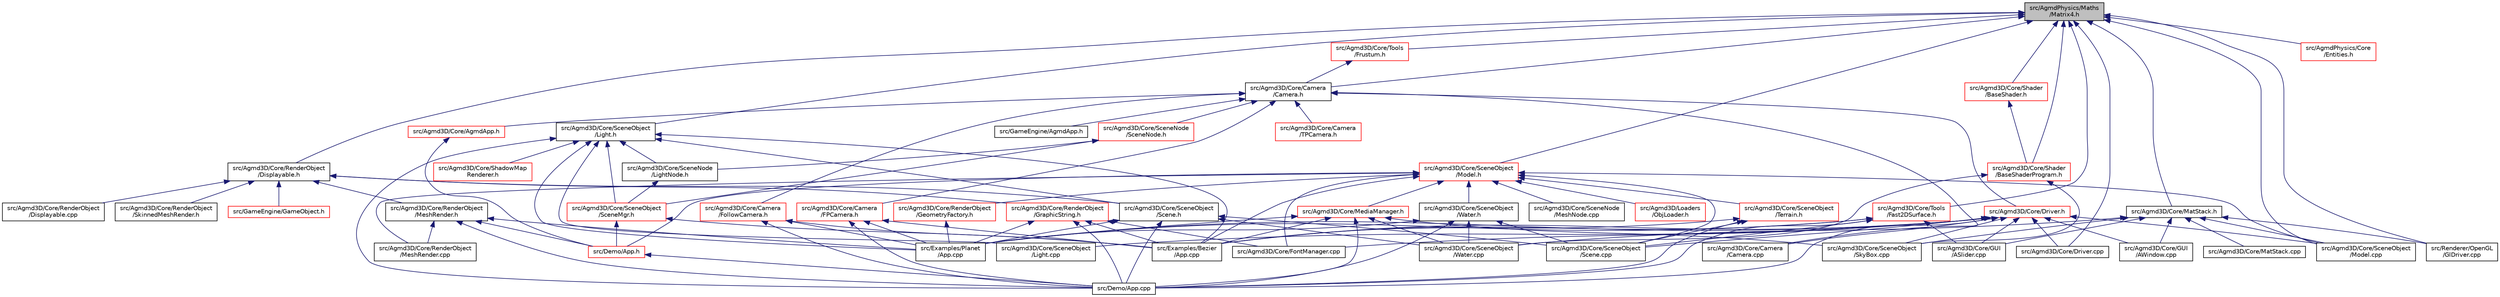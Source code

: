 digraph "src/AgmdPhysics/Maths/Matrix4.h"
{
  edge [fontname="Helvetica",fontsize="10",labelfontname="Helvetica",labelfontsize="10"];
  node [fontname="Helvetica",fontsize="10",shape=record];
  Node1 [label="src/AgmdPhysics/Maths\l/Matrix4.h",height=0.2,width=0.4,color="black", fillcolor="grey75", style="filled" fontcolor="black"];
  Node1 -> Node2 [dir="back",color="midnightblue",fontsize="10",style="solid",fontname="Helvetica"];
  Node2 [label="src/Agmd3D/Core/Camera\l/Camera.h",height=0.2,width=0.4,color="black", fillcolor="white", style="filled",URL="$_camera_8h.html"];
  Node2 -> Node3 [dir="back",color="midnightblue",fontsize="10",style="solid",fontname="Helvetica"];
  Node3 [label="src/Agmd3D/Core/AgmdApp.h",height=0.2,width=0.4,color="red", fillcolor="white", style="filled",URL="$_agmd3_d_2_core_2_agmd_app_8h.html"];
  Node3 -> Node4 [dir="back",color="midnightblue",fontsize="10",style="solid",fontname="Helvetica"];
  Node4 [label="src/Demo/App.h",height=0.2,width=0.4,color="red", fillcolor="white", style="filled",URL="$_demo_2_app_8h.html"];
  Node4 -> Node5 [dir="back",color="midnightblue",fontsize="10",style="solid",fontname="Helvetica"];
  Node5 [label="src/Demo/App.cpp",height=0.2,width=0.4,color="black", fillcolor="white", style="filled",URL="$_demo_2_app_8cpp.html"];
  Node2 -> Node6 [dir="back",color="midnightblue",fontsize="10",style="solid",fontname="Helvetica"];
  Node6 [label="src/Agmd3D/Core/Camera\l/Camera.cpp",height=0.2,width=0.4,color="black", fillcolor="white", style="filled",URL="$_camera_8cpp.html"];
  Node2 -> Node7 [dir="back",color="midnightblue",fontsize="10",style="solid",fontname="Helvetica"];
  Node7 [label="src/Agmd3D/Core/Camera\l/FollowCamera.h",height=0.2,width=0.4,color="red", fillcolor="white", style="filled",URL="$_follow_camera_8h.html"];
  Node7 -> Node5 [dir="back",color="midnightblue",fontsize="10",style="solid",fontname="Helvetica"];
  Node7 -> Node8 [dir="back",color="midnightblue",fontsize="10",style="solid",fontname="Helvetica"];
  Node8 [label="src/Examples/Bezier\l/App.cpp",height=0.2,width=0.4,color="black", fillcolor="white", style="filled",URL="$_examples_2_bezier_2_app_8cpp.html"];
  Node7 -> Node9 [dir="back",color="midnightblue",fontsize="10",style="solid",fontname="Helvetica"];
  Node9 [label="src/Examples/Planet\l/App.cpp",height=0.2,width=0.4,color="black", fillcolor="white", style="filled",URL="$_examples_2_planet_2_app_8cpp.html"];
  Node2 -> Node10 [dir="back",color="midnightblue",fontsize="10",style="solid",fontname="Helvetica"];
  Node10 [label="src/Agmd3D/Core/Camera\l/FPCamera.h",height=0.2,width=0.4,color="red", fillcolor="white", style="filled",URL="$_f_p_camera_8h.html"];
  Node10 -> Node5 [dir="back",color="midnightblue",fontsize="10",style="solid",fontname="Helvetica"];
  Node10 -> Node8 [dir="back",color="midnightblue",fontsize="10",style="solid",fontname="Helvetica"];
  Node10 -> Node9 [dir="back",color="midnightblue",fontsize="10",style="solid",fontname="Helvetica"];
  Node2 -> Node11 [dir="back",color="midnightblue",fontsize="10",style="solid",fontname="Helvetica"];
  Node11 [label="src/Agmd3D/Core/Camera\l/TPCamera.h",height=0.2,width=0.4,color="red", fillcolor="white", style="filled",URL="$_t_p_camera_8h.html"];
  Node2 -> Node12 [dir="back",color="midnightblue",fontsize="10",style="solid",fontname="Helvetica"];
  Node12 [label="src/Agmd3D/Core/Driver.h",height=0.2,width=0.4,color="red", fillcolor="white", style="filled",URL="$_driver_8h.html"];
  Node12 -> Node6 [dir="back",color="midnightblue",fontsize="10",style="solid",fontname="Helvetica"];
  Node12 -> Node13 [dir="back",color="midnightblue",fontsize="10",style="solid",fontname="Helvetica"];
  Node13 [label="src/Agmd3D/Core/Driver.cpp",height=0.2,width=0.4,color="black", fillcolor="white", style="filled",URL="$_driver_8cpp.html"];
  Node12 -> Node14 [dir="back",color="midnightblue",fontsize="10",style="solid",fontname="Helvetica"];
  Node14 [label="src/Agmd3D/Core/FontManager.cpp",height=0.2,width=0.4,color="black", fillcolor="white", style="filled",URL="$_font_manager_8cpp.html"];
  Node12 -> Node15 [dir="back",color="midnightblue",fontsize="10",style="solid",fontname="Helvetica"];
  Node15 [label="src/Agmd3D/Core/GUI\l/ASlider.cpp",height=0.2,width=0.4,color="black", fillcolor="white", style="filled",URL="$_a_slider_8cpp.html"];
  Node12 -> Node16 [dir="back",color="midnightblue",fontsize="10",style="solid",fontname="Helvetica"];
  Node16 [label="src/Agmd3D/Core/GUI\l/AWindow.cpp",height=0.2,width=0.4,color="black", fillcolor="white", style="filled",URL="$_a_window_8cpp.html"];
  Node12 -> Node17 [dir="back",color="midnightblue",fontsize="10",style="solid",fontname="Helvetica"];
  Node17 [label="src/Agmd3D/Core/SceneObject\l/Light.cpp",height=0.2,width=0.4,color="black", fillcolor="white", style="filled",URL="$_light_8cpp.html"];
  Node12 -> Node18 [dir="back",color="midnightblue",fontsize="10",style="solid",fontname="Helvetica"];
  Node18 [label="src/Agmd3D/Core/SceneObject\l/Model.cpp",height=0.2,width=0.4,color="black", fillcolor="white", style="filled",URL="$_model_8cpp.html"];
  Node12 -> Node19 [dir="back",color="midnightblue",fontsize="10",style="solid",fontname="Helvetica"];
  Node19 [label="src/Agmd3D/Core/SceneObject\l/Scene.cpp",height=0.2,width=0.4,color="black", fillcolor="white", style="filled",URL="$_scene_8cpp.html"];
  Node12 -> Node20 [dir="back",color="midnightblue",fontsize="10",style="solid",fontname="Helvetica"];
  Node20 [label="src/Agmd3D/Core/SceneObject\l/SkyBox.cpp",height=0.2,width=0.4,color="black", fillcolor="white", style="filled",URL="$_sky_box_8cpp.html"];
  Node12 -> Node5 [dir="back",color="midnightblue",fontsize="10",style="solid",fontname="Helvetica"];
  Node12 -> Node8 [dir="back",color="midnightblue",fontsize="10",style="solid",fontname="Helvetica"];
  Node12 -> Node9 [dir="back",color="midnightblue",fontsize="10",style="solid",fontname="Helvetica"];
  Node2 -> Node21 [dir="back",color="midnightblue",fontsize="10",style="solid",fontname="Helvetica"];
  Node21 [label="src/Agmd3D/Core/SceneNode\l/SceneNode.h",height=0.2,width=0.4,color="red", fillcolor="white", style="filled",URL="$_scene_node_8h.html"];
  Node21 -> Node22 [dir="back",color="midnightblue",fontsize="10",style="solid",fontname="Helvetica"];
  Node22 [label="src/Agmd3D/Core/SceneNode\l/LightNode.h",height=0.2,width=0.4,color="black", fillcolor="white", style="filled",URL="$_light_node_8h.html"];
  Node22 -> Node23 [dir="back",color="midnightblue",fontsize="10",style="solid",fontname="Helvetica"];
  Node23 [label="src/Agmd3D/Core/SceneObject\l/SceneMgr.h",height=0.2,width=0.4,color="red", fillcolor="white", style="filled",URL="$_scene_mgr_8h.html"];
  Node23 -> Node4 [dir="back",color="midnightblue",fontsize="10",style="solid",fontname="Helvetica"];
  Node23 -> Node8 [dir="back",color="midnightblue",fontsize="10",style="solid",fontname="Helvetica"];
  Node21 -> Node23 [dir="back",color="midnightblue",fontsize="10",style="solid",fontname="Helvetica"];
  Node2 -> Node24 [dir="back",color="midnightblue",fontsize="10",style="solid",fontname="Helvetica"];
  Node24 [label="src/GameEngine/AgmdApp.h",height=0.2,width=0.4,color="black", fillcolor="white", style="filled",URL="$_game_engine_2_agmd_app_8h.html"];
  Node1 -> Node13 [dir="back",color="midnightblue",fontsize="10",style="solid",fontname="Helvetica"];
  Node1 -> Node25 [dir="back",color="midnightblue",fontsize="10",style="solid",fontname="Helvetica"];
  Node25 [label="src/Agmd3D/Core/MatStack.h",height=0.2,width=0.4,color="black", fillcolor="white", style="filled",URL="$_mat_stack_8h.html"];
  Node25 -> Node15 [dir="back",color="midnightblue",fontsize="10",style="solid",fontname="Helvetica"];
  Node25 -> Node16 [dir="back",color="midnightblue",fontsize="10",style="solid",fontname="Helvetica"];
  Node25 -> Node26 [dir="back",color="midnightblue",fontsize="10",style="solid",fontname="Helvetica"];
  Node26 [label="src/Agmd3D/Core/MatStack.cpp",height=0.2,width=0.4,color="black", fillcolor="white", style="filled",URL="$_mat_stack_8cpp.html"];
  Node25 -> Node18 [dir="back",color="midnightblue",fontsize="10",style="solid",fontname="Helvetica"];
  Node25 -> Node20 [dir="back",color="midnightblue",fontsize="10",style="solid",fontname="Helvetica"];
  Node25 -> Node27 [dir="back",color="midnightblue",fontsize="10",style="solid",fontname="Helvetica"];
  Node27 [label="src/Agmd3D/Core/SceneObject\l/Water.cpp",height=0.2,width=0.4,color="black", fillcolor="white", style="filled",URL="$_water_8cpp.html"];
  Node25 -> Node28 [dir="back",color="midnightblue",fontsize="10",style="solid",fontname="Helvetica"];
  Node28 [label="src/Renderer/OpenGL\l/GlDriver.cpp",height=0.2,width=0.4,color="black", fillcolor="white", style="filled",URL="$_gl_driver_8cpp.html"];
  Node1 -> Node29 [dir="back",color="midnightblue",fontsize="10",style="solid",fontname="Helvetica"];
  Node29 [label="src/Agmd3D/Core/RenderObject\l/Displayable.h",height=0.2,width=0.4,color="black", fillcolor="white", style="filled",URL="$_displayable_8h.html"];
  Node29 -> Node30 [dir="back",color="midnightblue",fontsize="10",style="solid",fontname="Helvetica"];
  Node30 [label="src/Agmd3D/Core/RenderObject\l/Displayable.cpp",height=0.2,width=0.4,color="black", fillcolor="white", style="filled",URL="$_displayable_8cpp.html"];
  Node29 -> Node31 [dir="back",color="midnightblue",fontsize="10",style="solid",fontname="Helvetica"];
  Node31 [label="src/Agmd3D/Core/RenderObject\l/GraphicString.h",height=0.2,width=0.4,color="red", fillcolor="white", style="filled",URL="$_graphic_string_8h.html"];
  Node31 -> Node14 [dir="back",color="midnightblue",fontsize="10",style="solid",fontname="Helvetica"];
  Node31 -> Node5 [dir="back",color="midnightblue",fontsize="10",style="solid",fontname="Helvetica"];
  Node31 -> Node8 [dir="back",color="midnightblue",fontsize="10",style="solid",fontname="Helvetica"];
  Node31 -> Node9 [dir="back",color="midnightblue",fontsize="10",style="solid",fontname="Helvetica"];
  Node29 -> Node32 [dir="back",color="midnightblue",fontsize="10",style="solid",fontname="Helvetica"];
  Node32 [label="src/Agmd3D/Core/RenderObject\l/MeshRender.h",height=0.2,width=0.4,color="black", fillcolor="white", style="filled",URL="$_mesh_render_8h.html"];
  Node32 -> Node33 [dir="back",color="midnightblue",fontsize="10",style="solid",fontname="Helvetica"];
  Node33 [label="src/Agmd3D/Core/RenderObject\l/MeshRender.cpp",height=0.2,width=0.4,color="black", fillcolor="white", style="filled",URL="$_mesh_render_8cpp.html"];
  Node32 -> Node4 [dir="back",color="midnightblue",fontsize="10",style="solid",fontname="Helvetica"];
  Node32 -> Node5 [dir="back",color="midnightblue",fontsize="10",style="solid",fontname="Helvetica"];
  Node32 -> Node9 [dir="back",color="midnightblue",fontsize="10",style="solid",fontname="Helvetica"];
  Node29 -> Node34 [dir="back",color="midnightblue",fontsize="10",style="solid",fontname="Helvetica"];
  Node34 [label="src/Agmd3D/Core/RenderObject\l/SkinnedMeshRender.h",height=0.2,width=0.4,color="black", fillcolor="white", style="filled",URL="$_skinned_mesh_render_8h.html"];
  Node29 -> Node35 [dir="back",color="midnightblue",fontsize="10",style="solid",fontname="Helvetica"];
  Node35 [label="src/Agmd3D/Core/SceneObject\l/Scene.h",height=0.2,width=0.4,color="black", fillcolor="white", style="filled",URL="$_scene_8h.html"];
  Node35 -> Node19 [dir="back",color="midnightblue",fontsize="10",style="solid",fontname="Helvetica"];
  Node35 -> Node27 [dir="back",color="midnightblue",fontsize="10",style="solid",fontname="Helvetica"];
  Node35 -> Node5 [dir="back",color="midnightblue",fontsize="10",style="solid",fontname="Helvetica"];
  Node35 -> Node9 [dir="back",color="midnightblue",fontsize="10",style="solid",fontname="Helvetica"];
  Node29 -> Node36 [dir="back",color="midnightblue",fontsize="10",style="solid",fontname="Helvetica"];
  Node36 [label="src/GameEngine/GameObject.h",height=0.2,width=0.4,color="red", fillcolor="white", style="filled",URL="$_game_object_8h.html"];
  Node1 -> Node37 [dir="back",color="midnightblue",fontsize="10",style="solid",fontname="Helvetica"];
  Node37 [label="src/Agmd3D/Core/SceneObject\l/Light.h",height=0.2,width=0.4,color="black", fillcolor="white", style="filled",URL="$_light_8h.html"];
  Node37 -> Node22 [dir="back",color="midnightblue",fontsize="10",style="solid",fontname="Helvetica"];
  Node37 -> Node17 [dir="back",color="midnightblue",fontsize="10",style="solid",fontname="Helvetica"];
  Node37 -> Node35 [dir="back",color="midnightblue",fontsize="10",style="solid",fontname="Helvetica"];
  Node37 -> Node23 [dir="back",color="midnightblue",fontsize="10",style="solid",fontname="Helvetica"];
  Node37 -> Node38 [dir="back",color="midnightblue",fontsize="10",style="solid",fontname="Helvetica"];
  Node38 [label="src/Agmd3D/Core/ShadowMap\lRenderer.h",height=0.2,width=0.4,color="red", fillcolor="white", style="filled",URL="$_shadow_map_renderer_8h.html"];
  Node37 -> Node5 [dir="back",color="midnightblue",fontsize="10",style="solid",fontname="Helvetica"];
  Node37 -> Node8 [dir="back",color="midnightblue",fontsize="10",style="solid",fontname="Helvetica"];
  Node37 -> Node9 [dir="back",color="midnightblue",fontsize="10",style="solid",fontname="Helvetica"];
  Node1 -> Node18 [dir="back",color="midnightblue",fontsize="10",style="solid",fontname="Helvetica"];
  Node1 -> Node39 [dir="back",color="midnightblue",fontsize="10",style="solid",fontname="Helvetica"];
  Node39 [label="src/Agmd3D/Core/SceneObject\l/Model.h",height=0.2,width=0.4,color="red", fillcolor="white", style="filled",URL="$_model_8h.html"];
  Node39 -> Node14 [dir="back",color="midnightblue",fontsize="10",style="solid",fontname="Helvetica"];
  Node39 -> Node40 [dir="back",color="midnightblue",fontsize="10",style="solid",fontname="Helvetica"];
  Node40 [label="src/Agmd3D/Core/MediaManager.h",height=0.2,width=0.4,color="red", fillcolor="white", style="filled",URL="$_media_manager_8h.html"];
  Node40 -> Node20 [dir="back",color="midnightblue",fontsize="10",style="solid",fontname="Helvetica"];
  Node40 -> Node27 [dir="back",color="midnightblue",fontsize="10",style="solid",fontname="Helvetica"];
  Node40 -> Node5 [dir="back",color="midnightblue",fontsize="10",style="solid",fontname="Helvetica"];
  Node40 -> Node8 [dir="back",color="midnightblue",fontsize="10",style="solid",fontname="Helvetica"];
  Node40 -> Node9 [dir="back",color="midnightblue",fontsize="10",style="solid",fontname="Helvetica"];
  Node39 -> Node41 [dir="back",color="midnightblue",fontsize="10",style="solid",fontname="Helvetica"];
  Node41 [label="src/Agmd3D/Core/RenderObject\l/GeometryFactory.h",height=0.2,width=0.4,color="red", fillcolor="white", style="filled",URL="$_geometry_factory_8h.html"];
  Node41 -> Node9 [dir="back",color="midnightblue",fontsize="10",style="solid",fontname="Helvetica"];
  Node39 -> Node33 [dir="back",color="midnightblue",fontsize="10",style="solid",fontname="Helvetica"];
  Node39 -> Node42 [dir="back",color="midnightblue",fontsize="10",style="solid",fontname="Helvetica"];
  Node42 [label="src/Agmd3D/Core/SceneNode\l/MeshNode.cpp",height=0.2,width=0.4,color="black", fillcolor="white", style="filled",URL="$_mesh_node_8cpp.html"];
  Node39 -> Node18 [dir="back",color="midnightblue",fontsize="10",style="solid",fontname="Helvetica"];
  Node39 -> Node19 [dir="back",color="midnightblue",fontsize="10",style="solid",fontname="Helvetica"];
  Node39 -> Node43 [dir="back",color="midnightblue",fontsize="10",style="solid",fontname="Helvetica"];
  Node43 [label="src/Agmd3D/Core/SceneObject\l/Terrain.h",height=0.2,width=0.4,color="red", fillcolor="white", style="filled",URL="$_terrain_8h.html"];
  Node43 -> Node19 [dir="back",color="midnightblue",fontsize="10",style="solid",fontname="Helvetica"];
  Node43 -> Node5 [dir="back",color="midnightblue",fontsize="10",style="solid",fontname="Helvetica"];
  Node43 -> Node8 [dir="back",color="midnightblue",fontsize="10",style="solid",fontname="Helvetica"];
  Node39 -> Node44 [dir="back",color="midnightblue",fontsize="10",style="solid",fontname="Helvetica"];
  Node44 [label="src/Agmd3D/Core/SceneObject\l/Water.h",height=0.2,width=0.4,color="black", fillcolor="white", style="filled",URL="$_water_8h.html"];
  Node44 -> Node19 [dir="back",color="midnightblue",fontsize="10",style="solid",fontname="Helvetica"];
  Node44 -> Node27 [dir="back",color="midnightblue",fontsize="10",style="solid",fontname="Helvetica"];
  Node44 -> Node5 [dir="back",color="midnightblue",fontsize="10",style="solid",fontname="Helvetica"];
  Node44 -> Node9 [dir="back",color="midnightblue",fontsize="10",style="solid",fontname="Helvetica"];
  Node39 -> Node45 [dir="back",color="midnightblue",fontsize="10",style="solid",fontname="Helvetica"];
  Node45 [label="src/Agmd3D/Loaders\l/ObjLoader.h",height=0.2,width=0.4,color="red", fillcolor="white", style="filled",URL="$_agmd3_d_2_loaders_2_obj_loader_8h.html"];
  Node39 -> Node4 [dir="back",color="midnightblue",fontsize="10",style="solid",fontname="Helvetica"];
  Node39 -> Node8 [dir="back",color="midnightblue",fontsize="10",style="solid",fontname="Helvetica"];
  Node1 -> Node46 [dir="back",color="midnightblue",fontsize="10",style="solid",fontname="Helvetica"];
  Node46 [label="src/Agmd3D/Core/Shader\l/BaseShader.h",height=0.2,width=0.4,color="red", fillcolor="white", style="filled",URL="$_base_shader_8h.html"];
  Node46 -> Node47 [dir="back",color="midnightblue",fontsize="10",style="solid",fontname="Helvetica"];
  Node47 [label="src/Agmd3D/Core/Shader\l/BaseShaderProgram.h",height=0.2,width=0.4,color="red", fillcolor="white", style="filled",URL="$_base_shader_program_8h.html"];
  Node47 -> Node20 [dir="back",color="midnightblue",fontsize="10",style="solid",fontname="Helvetica"];
  Node47 -> Node27 [dir="back",color="midnightblue",fontsize="10",style="solid",fontname="Helvetica"];
  Node1 -> Node47 [dir="back",color="midnightblue",fontsize="10",style="solid",fontname="Helvetica"];
  Node1 -> Node48 [dir="back",color="midnightblue",fontsize="10",style="solid",fontname="Helvetica"];
  Node48 [label="src/Agmd3D/Core/Tools\l/Fast2DSurface.h",height=0.2,width=0.4,color="red", fillcolor="white", style="filled",URL="$_fast2_d_surface_8h.html"];
  Node48 -> Node15 [dir="back",color="midnightblue",fontsize="10",style="solid",fontname="Helvetica"];
  Node48 -> Node19 [dir="back",color="midnightblue",fontsize="10",style="solid",fontname="Helvetica"];
  Node48 -> Node5 [dir="back",color="midnightblue",fontsize="10",style="solid",fontname="Helvetica"];
  Node48 -> Node8 [dir="back",color="midnightblue",fontsize="10",style="solid",fontname="Helvetica"];
  Node48 -> Node9 [dir="back",color="midnightblue",fontsize="10",style="solid",fontname="Helvetica"];
  Node1 -> Node49 [dir="back",color="midnightblue",fontsize="10",style="solid",fontname="Helvetica"];
  Node49 [label="src/Agmd3D/Core/Tools\l/Frustum.h",height=0.2,width=0.4,color="red", fillcolor="white", style="filled",URL="$_frustum_8h.html"];
  Node49 -> Node2 [dir="back",color="midnightblue",fontsize="10",style="solid",fontname="Helvetica"];
  Node1 -> Node50 [dir="back",color="midnightblue",fontsize="10",style="solid",fontname="Helvetica"];
  Node50 [label="src/AgmdPhysics/Core\l/Entities.h",height=0.2,width=0.4,color="red", fillcolor="white", style="filled",URL="$_agmd_physics_2_core_2_entities_8h.html"];
  Node1 -> Node28 [dir="back",color="midnightblue",fontsize="10",style="solid",fontname="Helvetica"];
}
